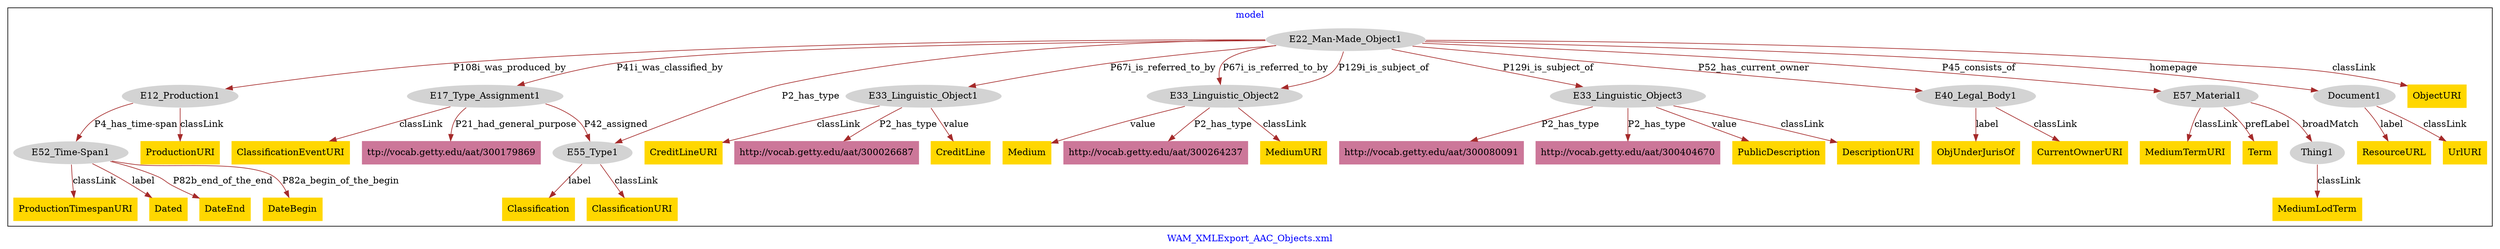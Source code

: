 digraph n0 {
fontcolor="blue"
remincross="true"
label="WAM_XMLExport_AAC_Objects.xml"
subgraph cluster {
label="model"
n2[style="filled",color="white",fillcolor="lightgray",label="E12_Production1"];
n3[style="filled",color="white",fillcolor="lightgray",label="E52_Time-Span1"];
n4[style="filled",color="white",fillcolor="lightgray",label="E17_Type_Assignment1"];
n5[style="filled",color="white",fillcolor="lightgray",label="E55_Type1"];
n6[style="filled",color="white",fillcolor="lightgray",label="E22_Man-Made_Object1"];
n7[style="filled",color="white",fillcolor="lightgray",label="E33_Linguistic_Object1"];
n8[style="filled",color="white",fillcolor="lightgray",label="E33_Linguistic_Object2"];
n9[style="filled",color="white",fillcolor="lightgray",label="E33_Linguistic_Object3"];
n10[style="filled",color="white",fillcolor="lightgray",label="E40_Legal_Body1"];
n11[style="filled",color="white",fillcolor="lightgray",label="E57_Material1"];
n12[style="filled",color="white",fillcolor="lightgray",label="Document1"];
n13[style="filled",color="white",fillcolor="lightgray",label="Thing1"];
n14[shape="plaintext",style="filled",fillcolor="gold",label="DateEnd"];
n15[shape="plaintext",style="filled",fillcolor="gold",label="ObjUnderJurisOf"];
n16[shape="plaintext",style="filled",fillcolor="gold",label="DateBegin"];
n17[shape="plaintext",style="filled",fillcolor="gold",label="ProductionURI"];
n18[shape="plaintext",style="filled",fillcolor="gold",label="Classification"];
n19[shape="plaintext",style="filled",fillcolor="gold",label="ClassificationEventURI"];
n20[shape="plaintext",style="filled",fillcolor="gold",label="ClassificationURI"];
n21[shape="plaintext",style="filled",fillcolor="gold",label="ProductionTimespanURI"];
n22[shape="plaintext",style="filled",fillcolor="gold",label="Dated"];
n23[shape="plaintext",style="filled",fillcolor="gold",label="ObjectURI"];
n24[shape="plaintext",style="filled",fillcolor="gold",label="CreditLine"];
n25[shape="plaintext",style="filled",fillcolor="gold",label="MediumTermURI"];
n26[shape="plaintext",style="filled",fillcolor="gold",label="ResourceURL"];
n27[shape="plaintext",style="filled",fillcolor="gold",label="MediumLodTerm"];
n28[shape="plaintext",style="filled",fillcolor="gold",label="MediumURI"];
n29[shape="plaintext",style="filled",fillcolor="gold",label="PublicDescription"];
n30[shape="plaintext",style="filled",fillcolor="gold",label="CurrentOwnerURI"];
n31[shape="plaintext",style="filled",fillcolor="gold",label="UrlURI"];
n32[shape="plaintext",style="filled",fillcolor="gold",label="Medium"];
n33[shape="plaintext",style="filled",fillcolor="gold",label="CreditLineURI"];
n34[shape="plaintext",style="filled",fillcolor="gold",label="DescriptionURI"];
n35[shape="plaintext",style="filled",fillcolor="gold",label="Term"];
n36[shape="plaintext",style="filled",fillcolor="#CC7799",label="http://vocab.getty.edu/aat/300080091"];
n37[shape="plaintext",style="filled",fillcolor="#CC7799",label="http://vocab.getty.edu/aat/300404670"];
n38[shape="plaintext",style="filled",fillcolor="#CC7799",label="http://vocab.getty.edu/aat/300264237"];
n39[shape="plaintext",style="filled",fillcolor="#CC7799",label="ttp://vocab.getty.edu/aat/300179869"];
n40[shape="plaintext",style="filled",fillcolor="#CC7799",label="http://vocab.getty.edu/aat/300026687"];
}
n2 -> n3[color="brown",fontcolor="black",label="P4_has_time-span"]
n4 -> n5[color="brown",fontcolor="black",label="P42_assigned"]
n6 -> n2[color="brown",fontcolor="black",label="P108i_was_produced_by"]
n6 -> n4[color="brown",fontcolor="black",label="P41i_was_classified_by"]
n6 -> n7[color="brown",fontcolor="black",label="P67i_is_referred_to_by"]
n6 -> n8[color="brown",fontcolor="black",label="P129i_is_subject_of"]
n6 -> n9[color="brown",fontcolor="black",label="P129i_is_subject_of"]
n6 -> n10[color="brown",fontcolor="black",label="P52_has_current_owner"]
n6 -> n11[color="brown",fontcolor="black",label="P45_consists_of"]
n6 -> n12[color="brown",fontcolor="black",label="homepage"]
n11 -> n13[color="brown",fontcolor="black",label="broadMatch"]
n3 -> n14[color="brown",fontcolor="black",label="P82b_end_of_the_end"]
n10 -> n15[color="brown",fontcolor="black",label="label"]
n3 -> n16[color="brown",fontcolor="black",label="P82a_begin_of_the_begin"]
n2 -> n17[color="brown",fontcolor="black",label="classLink"]
n5 -> n18[color="brown",fontcolor="black",label="label"]
n4 -> n19[color="brown",fontcolor="black",label="classLink"]
n5 -> n20[color="brown",fontcolor="black",label="classLink"]
n3 -> n21[color="brown",fontcolor="black",label="classLink"]
n3 -> n22[color="brown",fontcolor="black",label="label"]
n6 -> n23[color="brown",fontcolor="black",label="classLink"]
n7 -> n24[color="brown",fontcolor="black",label="value"]
n11 -> n25[color="brown",fontcolor="black",label="classLink"]
n12 -> n26[color="brown",fontcolor="black",label="label"]
n13 -> n27[color="brown",fontcolor="black",label="classLink"]
n8 -> n28[color="brown",fontcolor="black",label="classLink"]
n9 -> n29[color="brown",fontcolor="black",label="value"]
n10 -> n30[color="brown",fontcolor="black",label="classLink"]
n12 -> n31[color="brown",fontcolor="black",label="classLink"]
n8 -> n32[color="brown",fontcolor="black",label="value"]
n7 -> n33[color="brown",fontcolor="black",label="classLink"]
n9 -> n34[color="brown",fontcolor="black",label="classLink"]
n11 -> n35[color="brown",fontcolor="black",label="prefLabel"]
n9 -> n36[color="brown",fontcolor="black",label="P2_has_type"]
n9 -> n37[color="brown",fontcolor="black",label="P2_has_type"]
n6 -> n5[color="brown",fontcolor="black",label="P2_has_type"]
n8 -> n38[color="brown",fontcolor="black",label="P2_has_type"]
n4 -> n39[color="brown",fontcolor="black",label="P21_had_general_purpose"]
n7 -> n40[color="brown",fontcolor="black",label="P2_has_type"]
n6 -> n8[color="brown",fontcolor="black",label="P67i_is_referred_to_by"]
}
